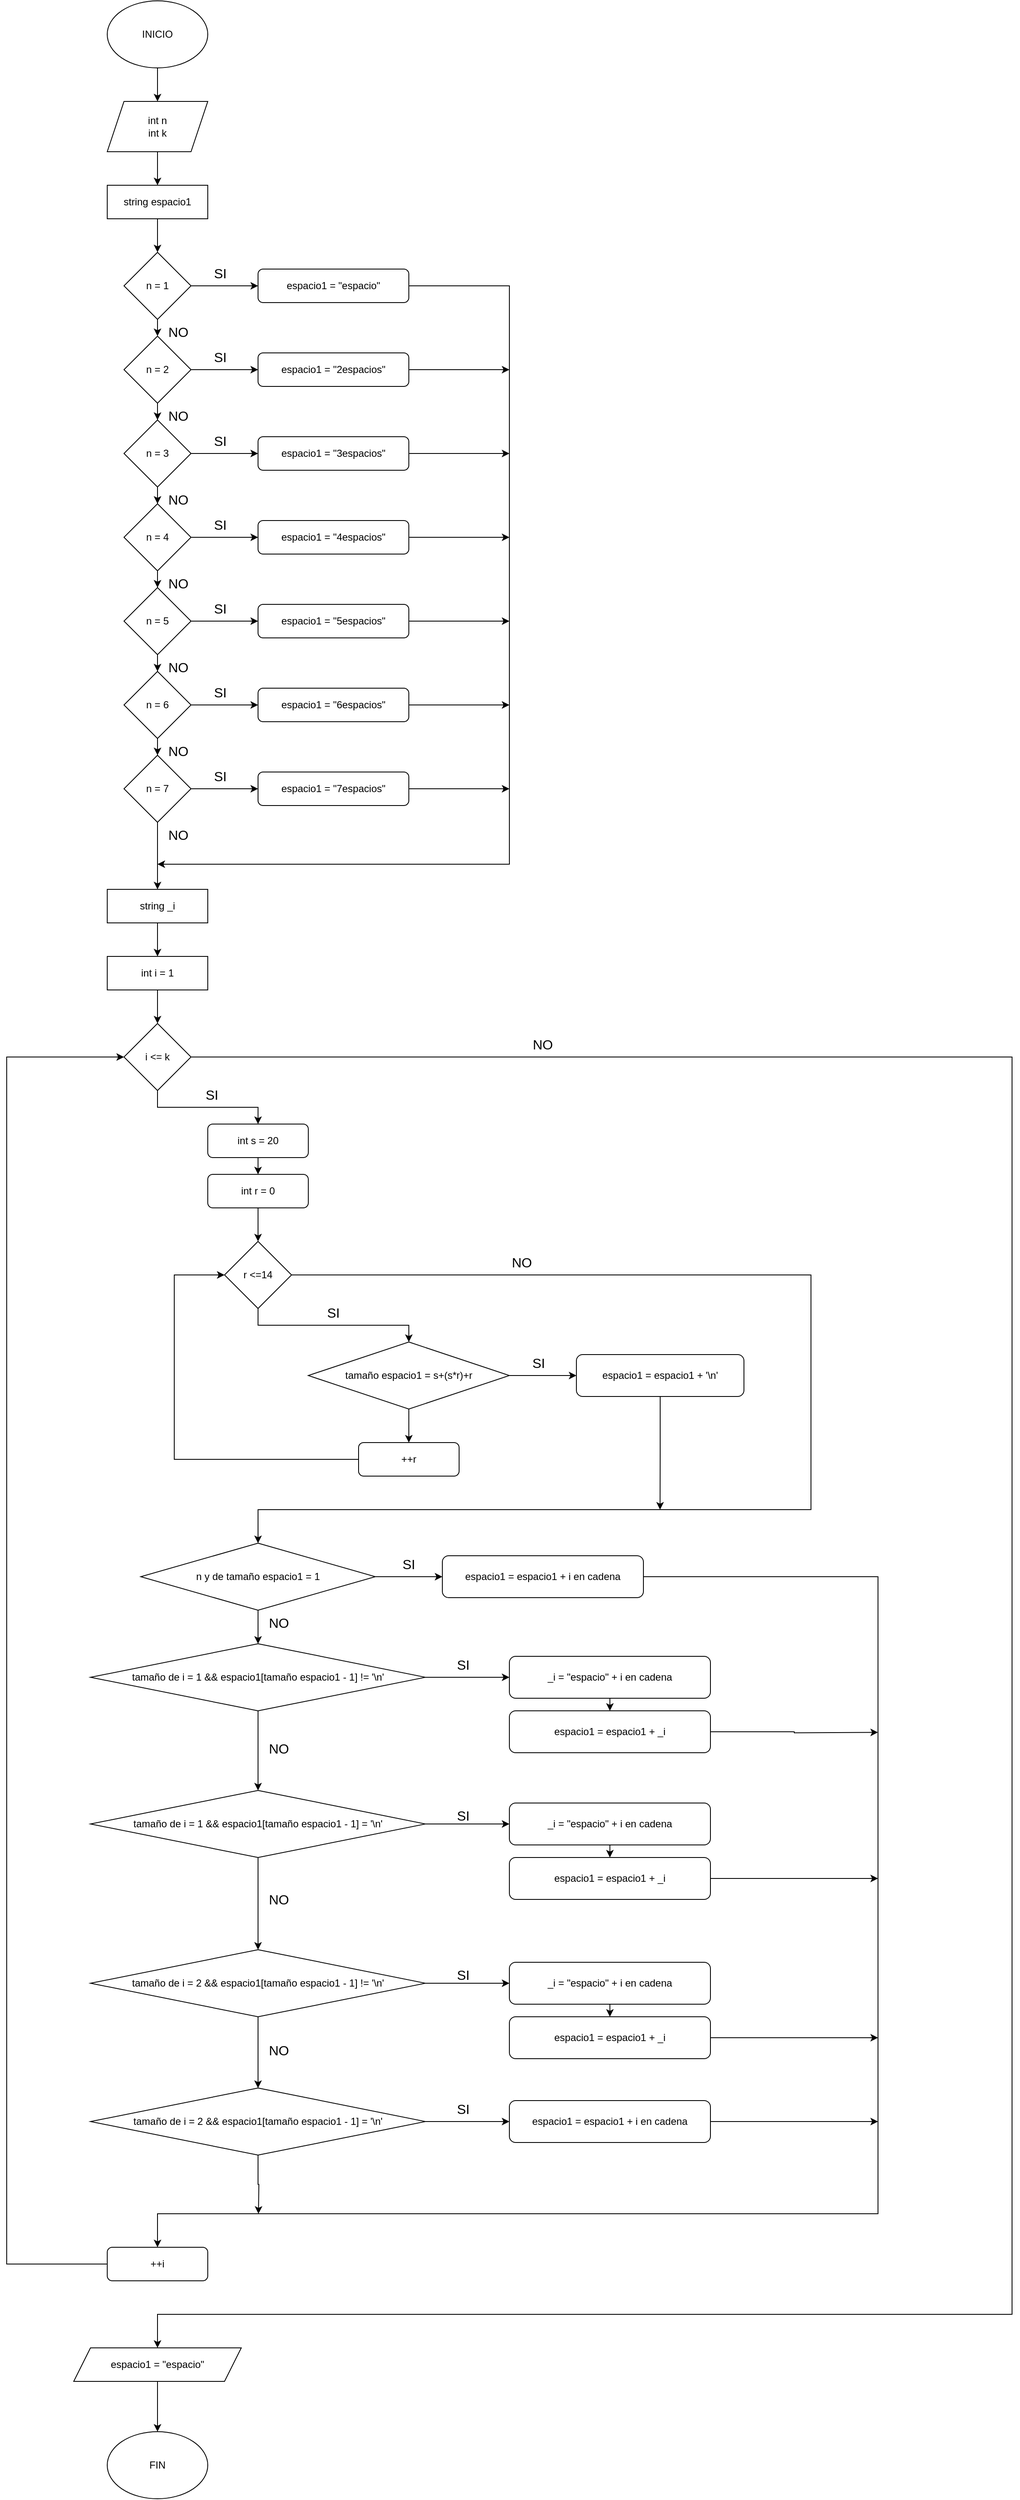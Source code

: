<mxfile version="24.4.3" type="github">
  <diagram name="Página-1" id="NCnbCse7kmVir6H01Hc5">
    <mxGraphModel dx="1500" dy="2080" grid="1" gridSize="10" guides="1" tooltips="1" connect="1" arrows="1" fold="1" page="1" pageScale="1" pageWidth="827" pageHeight="1169" math="0" shadow="0">
      <root>
        <mxCell id="0" />
        <mxCell id="1" parent="0" />
        <mxCell id="rGqXqtwCD-UJcYqUSk-k-12" value="" style="edgeStyle=orthogonalEdgeStyle;rounded=0;orthogonalLoop=1;jettySize=auto;html=1;" edge="1" parent="1" source="rGqXqtwCD-UJcYqUSk-k-1" target="rGqXqtwCD-UJcYqUSk-k-2">
          <mxGeometry relative="1" as="geometry" />
        </mxCell>
        <mxCell id="rGqXqtwCD-UJcYqUSk-k-1" value="INICIO" style="ellipse;whiteSpace=wrap;html=1;" vertex="1" parent="1">
          <mxGeometry x="161" y="80" width="120" height="80" as="geometry" />
        </mxCell>
        <mxCell id="rGqXqtwCD-UJcYqUSk-k-13" value="" style="edgeStyle=orthogonalEdgeStyle;rounded=0;orthogonalLoop=1;jettySize=auto;html=1;" edge="1" parent="1" source="rGqXqtwCD-UJcYqUSk-k-2" target="rGqXqtwCD-UJcYqUSk-k-11">
          <mxGeometry relative="1" as="geometry" />
        </mxCell>
        <mxCell id="rGqXqtwCD-UJcYqUSk-k-2" value="int n&lt;div&gt;int k&lt;/div&gt;" style="shape=parallelogram;perimeter=parallelogramPerimeter;whiteSpace=wrap;html=1;fixedSize=1;" vertex="1" parent="1">
          <mxGeometry x="161" y="200" width="120" height="60" as="geometry" />
        </mxCell>
        <mxCell id="rGqXqtwCD-UJcYqUSk-k-23" value="" style="edgeStyle=orthogonalEdgeStyle;rounded=0;orthogonalLoop=1;jettySize=auto;html=1;" edge="1" parent="1" source="rGqXqtwCD-UJcYqUSk-k-3" target="rGqXqtwCD-UJcYqUSk-k-15">
          <mxGeometry relative="1" as="geometry" />
        </mxCell>
        <mxCell id="rGqXqtwCD-UJcYqUSk-k-31" style="edgeStyle=orthogonalEdgeStyle;rounded=0;orthogonalLoop=1;jettySize=auto;html=1;exitX=0.5;exitY=1;exitDx=0;exitDy=0;entryX=0.5;entryY=0;entryDx=0;entryDy=0;" edge="1" parent="1" source="rGqXqtwCD-UJcYqUSk-k-3" target="rGqXqtwCD-UJcYqUSk-k-5">
          <mxGeometry relative="1" as="geometry" />
        </mxCell>
        <mxCell id="rGqXqtwCD-UJcYqUSk-k-3" value="n = 1" style="rhombus;whiteSpace=wrap;html=1;" vertex="1" parent="1">
          <mxGeometry x="181" y="380" width="80" height="80" as="geometry" />
        </mxCell>
        <mxCell id="rGqXqtwCD-UJcYqUSk-k-4" value="NO" style="text;html=1;align=center;verticalAlign=middle;whiteSpace=wrap;rounded=0;fontSize=16;" vertex="1" parent="1">
          <mxGeometry x="231" y="460" width="30" height="30" as="geometry" />
        </mxCell>
        <mxCell id="rGqXqtwCD-UJcYqUSk-k-24" value="" style="edgeStyle=orthogonalEdgeStyle;rounded=0;orthogonalLoop=1;jettySize=auto;html=1;" edge="1" parent="1" source="rGqXqtwCD-UJcYqUSk-k-5" target="rGqXqtwCD-UJcYqUSk-k-16">
          <mxGeometry relative="1" as="geometry" />
        </mxCell>
        <mxCell id="rGqXqtwCD-UJcYqUSk-k-32" value="" style="edgeStyle=orthogonalEdgeStyle;rounded=0;orthogonalLoop=1;jettySize=auto;html=1;" edge="1" parent="1" source="rGqXqtwCD-UJcYqUSk-k-5" target="rGqXqtwCD-UJcYqUSk-k-6">
          <mxGeometry relative="1" as="geometry" />
        </mxCell>
        <mxCell id="rGqXqtwCD-UJcYqUSk-k-5" value="n = 2" style="rhombus;whiteSpace=wrap;html=1;" vertex="1" parent="1">
          <mxGeometry x="181" y="480" width="80" height="80" as="geometry" />
        </mxCell>
        <mxCell id="rGqXqtwCD-UJcYqUSk-k-25" value="" style="edgeStyle=orthogonalEdgeStyle;rounded=0;orthogonalLoop=1;jettySize=auto;html=1;" edge="1" parent="1" source="rGqXqtwCD-UJcYqUSk-k-6" target="rGqXqtwCD-UJcYqUSk-k-17">
          <mxGeometry relative="1" as="geometry" />
        </mxCell>
        <mxCell id="rGqXqtwCD-UJcYqUSk-k-33" value="" style="edgeStyle=orthogonalEdgeStyle;rounded=0;orthogonalLoop=1;jettySize=auto;html=1;" edge="1" parent="1" source="rGqXqtwCD-UJcYqUSk-k-6" target="rGqXqtwCD-UJcYqUSk-k-7">
          <mxGeometry relative="1" as="geometry" />
        </mxCell>
        <mxCell id="rGqXqtwCD-UJcYqUSk-k-6" value="n = 3" style="rhombus;whiteSpace=wrap;html=1;" vertex="1" parent="1">
          <mxGeometry x="181" y="580" width="80" height="80" as="geometry" />
        </mxCell>
        <mxCell id="rGqXqtwCD-UJcYqUSk-k-26" value="" style="edgeStyle=orthogonalEdgeStyle;rounded=0;orthogonalLoop=1;jettySize=auto;html=1;" edge="1" parent="1" source="rGqXqtwCD-UJcYqUSk-k-7" target="rGqXqtwCD-UJcYqUSk-k-18">
          <mxGeometry relative="1" as="geometry" />
        </mxCell>
        <mxCell id="rGqXqtwCD-UJcYqUSk-k-34" value="" style="edgeStyle=orthogonalEdgeStyle;rounded=0;orthogonalLoop=1;jettySize=auto;html=1;" edge="1" parent="1" source="rGqXqtwCD-UJcYqUSk-k-7" target="rGqXqtwCD-UJcYqUSk-k-8">
          <mxGeometry relative="1" as="geometry" />
        </mxCell>
        <mxCell id="rGqXqtwCD-UJcYqUSk-k-7" value="n = 4" style="rhombus;whiteSpace=wrap;html=1;" vertex="1" parent="1">
          <mxGeometry x="181" y="680" width="80" height="80" as="geometry" />
        </mxCell>
        <mxCell id="rGqXqtwCD-UJcYqUSk-k-27" value="" style="edgeStyle=orthogonalEdgeStyle;rounded=0;orthogonalLoop=1;jettySize=auto;html=1;" edge="1" parent="1" source="rGqXqtwCD-UJcYqUSk-k-8" target="rGqXqtwCD-UJcYqUSk-k-19">
          <mxGeometry relative="1" as="geometry" />
        </mxCell>
        <mxCell id="rGqXqtwCD-UJcYqUSk-k-35" value="" style="edgeStyle=orthogonalEdgeStyle;rounded=0;orthogonalLoop=1;jettySize=auto;html=1;" edge="1" parent="1" source="rGqXqtwCD-UJcYqUSk-k-8" target="rGqXqtwCD-UJcYqUSk-k-9">
          <mxGeometry relative="1" as="geometry" />
        </mxCell>
        <mxCell id="rGqXqtwCD-UJcYqUSk-k-8" value="n = 5" style="rhombus;whiteSpace=wrap;html=1;" vertex="1" parent="1">
          <mxGeometry x="181" y="780" width="80" height="80" as="geometry" />
        </mxCell>
        <mxCell id="rGqXqtwCD-UJcYqUSk-k-28" value="" style="edgeStyle=orthogonalEdgeStyle;rounded=0;orthogonalLoop=1;jettySize=auto;html=1;" edge="1" parent="1" source="rGqXqtwCD-UJcYqUSk-k-9" target="rGqXqtwCD-UJcYqUSk-k-20">
          <mxGeometry relative="1" as="geometry" />
        </mxCell>
        <mxCell id="rGqXqtwCD-UJcYqUSk-k-36" value="" style="edgeStyle=orthogonalEdgeStyle;rounded=0;orthogonalLoop=1;jettySize=auto;html=1;" edge="1" parent="1" source="rGqXqtwCD-UJcYqUSk-k-9" target="rGqXqtwCD-UJcYqUSk-k-10">
          <mxGeometry relative="1" as="geometry" />
        </mxCell>
        <mxCell id="rGqXqtwCD-UJcYqUSk-k-9" value="n = 6" style="rhombus;whiteSpace=wrap;html=1;" vertex="1" parent="1">
          <mxGeometry x="181" y="880" width="80" height="80" as="geometry" />
        </mxCell>
        <mxCell id="rGqXqtwCD-UJcYqUSk-k-29" value="" style="edgeStyle=orthogonalEdgeStyle;rounded=0;orthogonalLoop=1;jettySize=auto;html=1;" edge="1" parent="1" source="rGqXqtwCD-UJcYqUSk-k-10" target="rGqXqtwCD-UJcYqUSk-k-21">
          <mxGeometry relative="1" as="geometry" />
        </mxCell>
        <mxCell id="rGqXqtwCD-UJcYqUSk-k-37" value="" style="edgeStyle=orthogonalEdgeStyle;rounded=0;orthogonalLoop=1;jettySize=auto;html=1;" edge="1" parent="1" source="rGqXqtwCD-UJcYqUSk-k-10" target="rGqXqtwCD-UJcYqUSk-k-22">
          <mxGeometry relative="1" as="geometry" />
        </mxCell>
        <mxCell id="rGqXqtwCD-UJcYqUSk-k-10" value="n = 7" style="rhombus;whiteSpace=wrap;html=1;" vertex="1" parent="1">
          <mxGeometry x="181" y="980" width="80" height="80" as="geometry" />
        </mxCell>
        <mxCell id="rGqXqtwCD-UJcYqUSk-k-14" value="" style="edgeStyle=orthogonalEdgeStyle;rounded=0;orthogonalLoop=1;jettySize=auto;html=1;" edge="1" parent="1" source="rGqXqtwCD-UJcYqUSk-k-11" target="rGqXqtwCD-UJcYqUSk-k-3">
          <mxGeometry relative="1" as="geometry" />
        </mxCell>
        <mxCell id="rGqXqtwCD-UJcYqUSk-k-11" value="string espacio1" style="rounded=0;whiteSpace=wrap;html=1;" vertex="1" parent="1">
          <mxGeometry x="161" y="300" width="120" height="40" as="geometry" />
        </mxCell>
        <mxCell id="rGqXqtwCD-UJcYqUSk-k-38" style="edgeStyle=orthogonalEdgeStyle;rounded=0;orthogonalLoop=1;jettySize=auto;html=1;exitX=1;exitY=0.5;exitDx=0;exitDy=0;" edge="1" parent="1" source="rGqXqtwCD-UJcYqUSk-k-15">
          <mxGeometry relative="1" as="geometry">
            <mxPoint x="221" y="1110" as="targetPoint" />
            <Array as="points">
              <mxPoint x="641" y="420" />
              <mxPoint x="641" y="1110" />
              <mxPoint x="221" y="1110" />
            </Array>
          </mxGeometry>
        </mxCell>
        <mxCell id="rGqXqtwCD-UJcYqUSk-k-15" value="espacio1 = &quot;espacio&quot;" style="rounded=1;whiteSpace=wrap;html=1;" vertex="1" parent="1">
          <mxGeometry x="341" y="400" width="180" height="40" as="geometry" />
        </mxCell>
        <mxCell id="rGqXqtwCD-UJcYqUSk-k-39" style="edgeStyle=orthogonalEdgeStyle;rounded=0;orthogonalLoop=1;jettySize=auto;html=1;exitX=1;exitY=0.5;exitDx=0;exitDy=0;" edge="1" parent="1" source="rGqXqtwCD-UJcYqUSk-k-16">
          <mxGeometry relative="1" as="geometry">
            <mxPoint x="641" y="520" as="targetPoint" />
          </mxGeometry>
        </mxCell>
        <mxCell id="rGqXqtwCD-UJcYqUSk-k-16" value="espacio1 = &quot;2espacios&quot;" style="rounded=1;whiteSpace=wrap;html=1;" vertex="1" parent="1">
          <mxGeometry x="341" y="500" width="180" height="40" as="geometry" />
        </mxCell>
        <mxCell id="rGqXqtwCD-UJcYqUSk-k-40" style="edgeStyle=orthogonalEdgeStyle;rounded=0;orthogonalLoop=1;jettySize=auto;html=1;exitX=1;exitY=0.5;exitDx=0;exitDy=0;" edge="1" parent="1" source="rGqXqtwCD-UJcYqUSk-k-17">
          <mxGeometry relative="1" as="geometry">
            <mxPoint x="641" y="620" as="targetPoint" />
          </mxGeometry>
        </mxCell>
        <mxCell id="rGqXqtwCD-UJcYqUSk-k-17" value="espacio1 = &quot;3espacios&quot;" style="rounded=1;whiteSpace=wrap;html=1;" vertex="1" parent="1">
          <mxGeometry x="341" y="600" width="180" height="40" as="geometry" />
        </mxCell>
        <mxCell id="rGqXqtwCD-UJcYqUSk-k-41" style="edgeStyle=orthogonalEdgeStyle;rounded=0;orthogonalLoop=1;jettySize=auto;html=1;exitX=1;exitY=0.5;exitDx=0;exitDy=0;" edge="1" parent="1" source="rGqXqtwCD-UJcYqUSk-k-18">
          <mxGeometry relative="1" as="geometry">
            <mxPoint x="641" y="720" as="targetPoint" />
          </mxGeometry>
        </mxCell>
        <mxCell id="rGqXqtwCD-UJcYqUSk-k-18" value="espacio1 = &quot;4espacios&quot;" style="rounded=1;whiteSpace=wrap;html=1;" vertex="1" parent="1">
          <mxGeometry x="341" y="700" width="180" height="40" as="geometry" />
        </mxCell>
        <mxCell id="rGqXqtwCD-UJcYqUSk-k-42" style="edgeStyle=orthogonalEdgeStyle;rounded=0;orthogonalLoop=1;jettySize=auto;html=1;exitX=1;exitY=0.5;exitDx=0;exitDy=0;" edge="1" parent="1" source="rGqXqtwCD-UJcYqUSk-k-19">
          <mxGeometry relative="1" as="geometry">
            <mxPoint x="641" y="820" as="targetPoint" />
          </mxGeometry>
        </mxCell>
        <mxCell id="rGqXqtwCD-UJcYqUSk-k-19" value="espacio1 = &quot;5espacios&quot;" style="rounded=1;whiteSpace=wrap;html=1;" vertex="1" parent="1">
          <mxGeometry x="341" y="800" width="180" height="40" as="geometry" />
        </mxCell>
        <mxCell id="rGqXqtwCD-UJcYqUSk-k-43" style="edgeStyle=orthogonalEdgeStyle;rounded=0;orthogonalLoop=1;jettySize=auto;html=1;exitX=1;exitY=0.5;exitDx=0;exitDy=0;" edge="1" parent="1" source="rGqXqtwCD-UJcYqUSk-k-20">
          <mxGeometry relative="1" as="geometry">
            <mxPoint x="641" y="920" as="targetPoint" />
          </mxGeometry>
        </mxCell>
        <mxCell id="rGqXqtwCD-UJcYqUSk-k-20" value="espacio1 = &quot;6espacios&quot;" style="rounded=1;whiteSpace=wrap;html=1;" vertex="1" parent="1">
          <mxGeometry x="341" y="900" width="180" height="40" as="geometry" />
        </mxCell>
        <mxCell id="rGqXqtwCD-UJcYqUSk-k-44" style="edgeStyle=orthogonalEdgeStyle;rounded=0;orthogonalLoop=1;jettySize=auto;html=1;exitX=1;exitY=0.5;exitDx=0;exitDy=0;" edge="1" parent="1" source="rGqXqtwCD-UJcYqUSk-k-21">
          <mxGeometry relative="1" as="geometry">
            <mxPoint x="641" y="1020" as="targetPoint" />
          </mxGeometry>
        </mxCell>
        <mxCell id="rGqXqtwCD-UJcYqUSk-k-21" value="espacio1 = &quot;7espacios&quot;" style="rounded=1;whiteSpace=wrap;html=1;" vertex="1" parent="1">
          <mxGeometry x="341" y="1000" width="180" height="40" as="geometry" />
        </mxCell>
        <mxCell id="rGqXqtwCD-UJcYqUSk-k-60" value="" style="edgeStyle=orthogonalEdgeStyle;rounded=0;orthogonalLoop=1;jettySize=auto;html=1;" edge="1" parent="1" source="rGqXqtwCD-UJcYqUSk-k-22" target="rGqXqtwCD-UJcYqUSk-k-59">
          <mxGeometry relative="1" as="geometry" />
        </mxCell>
        <mxCell id="rGqXqtwCD-UJcYqUSk-k-22" value="string _i" style="rounded=0;whiteSpace=wrap;html=1;" vertex="1" parent="1">
          <mxGeometry x="161" y="1140" width="120" height="40" as="geometry" />
        </mxCell>
        <mxCell id="rGqXqtwCD-UJcYqUSk-k-46" value="NO" style="text;html=1;align=center;verticalAlign=middle;whiteSpace=wrap;rounded=0;fontSize=16;" vertex="1" parent="1">
          <mxGeometry x="231" y="560" width="30" height="30" as="geometry" />
        </mxCell>
        <mxCell id="rGqXqtwCD-UJcYqUSk-k-47" value="NO" style="text;html=1;align=center;verticalAlign=middle;whiteSpace=wrap;rounded=0;fontSize=16;" vertex="1" parent="1">
          <mxGeometry x="231" y="660" width="30" height="30" as="geometry" />
        </mxCell>
        <mxCell id="rGqXqtwCD-UJcYqUSk-k-48" value="NO" style="text;html=1;align=center;verticalAlign=middle;whiteSpace=wrap;rounded=0;fontSize=16;" vertex="1" parent="1">
          <mxGeometry x="231" y="760" width="30" height="30" as="geometry" />
        </mxCell>
        <mxCell id="rGqXqtwCD-UJcYqUSk-k-49" value="NO" style="text;html=1;align=center;verticalAlign=middle;whiteSpace=wrap;rounded=0;fontSize=16;" vertex="1" parent="1">
          <mxGeometry x="231" y="860" width="30" height="30" as="geometry" />
        </mxCell>
        <mxCell id="rGqXqtwCD-UJcYqUSk-k-50" value="NO" style="text;html=1;align=center;verticalAlign=middle;whiteSpace=wrap;rounded=0;fontSize=16;" vertex="1" parent="1">
          <mxGeometry x="231" y="960" width="30" height="30" as="geometry" />
        </mxCell>
        <mxCell id="rGqXqtwCD-UJcYqUSk-k-51" value="NO" style="text;html=1;align=center;verticalAlign=middle;whiteSpace=wrap;rounded=0;fontSize=16;" vertex="1" parent="1">
          <mxGeometry x="231" y="1060" width="30" height="30" as="geometry" />
        </mxCell>
        <mxCell id="rGqXqtwCD-UJcYqUSk-k-52" value="SI" style="text;html=1;align=center;verticalAlign=middle;whiteSpace=wrap;rounded=0;fontSize=16;" vertex="1" parent="1">
          <mxGeometry x="281" y="390" width="30" height="30" as="geometry" />
        </mxCell>
        <mxCell id="rGqXqtwCD-UJcYqUSk-k-53" value="SI" style="text;html=1;align=center;verticalAlign=middle;whiteSpace=wrap;rounded=0;fontSize=16;" vertex="1" parent="1">
          <mxGeometry x="281" y="490" width="30" height="30" as="geometry" />
        </mxCell>
        <mxCell id="rGqXqtwCD-UJcYqUSk-k-54" value="SI" style="text;html=1;align=center;verticalAlign=middle;whiteSpace=wrap;rounded=0;fontSize=16;" vertex="1" parent="1">
          <mxGeometry x="281" y="590" width="30" height="30" as="geometry" />
        </mxCell>
        <mxCell id="rGqXqtwCD-UJcYqUSk-k-55" value="SI" style="text;html=1;align=center;verticalAlign=middle;whiteSpace=wrap;rounded=0;fontSize=16;" vertex="1" parent="1">
          <mxGeometry x="281" y="690" width="30" height="30" as="geometry" />
        </mxCell>
        <mxCell id="rGqXqtwCD-UJcYqUSk-k-56" value="SI" style="text;html=1;align=center;verticalAlign=middle;whiteSpace=wrap;rounded=0;fontSize=16;" vertex="1" parent="1">
          <mxGeometry x="281" y="790" width="30" height="30" as="geometry" />
        </mxCell>
        <mxCell id="rGqXqtwCD-UJcYqUSk-k-57" value="SI" style="text;html=1;align=center;verticalAlign=middle;whiteSpace=wrap;rounded=0;fontSize=16;" vertex="1" parent="1">
          <mxGeometry x="281" y="890" width="30" height="30" as="geometry" />
        </mxCell>
        <mxCell id="rGqXqtwCD-UJcYqUSk-k-58" value="SI" style="text;html=1;align=center;verticalAlign=middle;whiteSpace=wrap;rounded=0;fontSize=16;" vertex="1" parent="1">
          <mxGeometry x="281" y="990" width="30" height="30" as="geometry" />
        </mxCell>
        <mxCell id="rGqXqtwCD-UJcYqUSk-k-66" value="" style="edgeStyle=orthogonalEdgeStyle;rounded=0;orthogonalLoop=1;jettySize=auto;html=1;" edge="1" parent="1" source="rGqXqtwCD-UJcYqUSk-k-59" target="rGqXqtwCD-UJcYqUSk-k-61">
          <mxGeometry relative="1" as="geometry" />
        </mxCell>
        <mxCell id="rGqXqtwCD-UJcYqUSk-k-59" value="int i = 1" style="rounded=0;whiteSpace=wrap;html=1;" vertex="1" parent="1">
          <mxGeometry x="161" y="1220" width="120" height="40" as="geometry" />
        </mxCell>
        <mxCell id="rGqXqtwCD-UJcYqUSk-k-67" style="edgeStyle=orthogonalEdgeStyle;rounded=0;orthogonalLoop=1;jettySize=auto;html=1;exitX=0.5;exitY=1;exitDx=0;exitDy=0;entryX=0.5;entryY=0;entryDx=0;entryDy=0;" edge="1" parent="1" source="rGqXqtwCD-UJcYqUSk-k-61" target="rGqXqtwCD-UJcYqUSk-k-62">
          <mxGeometry relative="1" as="geometry" />
        </mxCell>
        <mxCell id="rGqXqtwCD-UJcYqUSk-k-132" style="edgeStyle=orthogonalEdgeStyle;rounded=0;orthogonalLoop=1;jettySize=auto;html=1;exitX=1;exitY=0.5;exitDx=0;exitDy=0;entryX=0.5;entryY=0;entryDx=0;entryDy=0;" edge="1" parent="1" source="rGqXqtwCD-UJcYqUSk-k-61" target="rGqXqtwCD-UJcYqUSk-k-118">
          <mxGeometry relative="1" as="geometry">
            <Array as="points">
              <mxPoint x="1241" y="1340" />
              <mxPoint x="1241" y="2840" />
              <mxPoint x="221" y="2840" />
            </Array>
          </mxGeometry>
        </mxCell>
        <mxCell id="rGqXqtwCD-UJcYqUSk-k-61" value="i &amp;lt;= k" style="rhombus;whiteSpace=wrap;html=1;" vertex="1" parent="1">
          <mxGeometry x="181" y="1300" width="80" height="80" as="geometry" />
        </mxCell>
        <mxCell id="rGqXqtwCD-UJcYqUSk-k-70" style="edgeStyle=orthogonalEdgeStyle;rounded=0;orthogonalLoop=1;jettySize=auto;html=1;exitX=0.5;exitY=1;exitDx=0;exitDy=0;entryX=0.5;entryY=0;entryDx=0;entryDy=0;" edge="1" parent="1" source="rGqXqtwCD-UJcYqUSk-k-62" target="rGqXqtwCD-UJcYqUSk-k-63">
          <mxGeometry relative="1" as="geometry" />
        </mxCell>
        <mxCell id="rGqXqtwCD-UJcYqUSk-k-62" value="int s = 20" style="rounded=1;whiteSpace=wrap;html=1;" vertex="1" parent="1">
          <mxGeometry x="281" y="1420" width="120" height="40" as="geometry" />
        </mxCell>
        <mxCell id="rGqXqtwCD-UJcYqUSk-k-68" style="edgeStyle=orthogonalEdgeStyle;rounded=0;orthogonalLoop=1;jettySize=auto;html=1;exitX=0.5;exitY=1;exitDx=0;exitDy=0;entryX=0.5;entryY=0;entryDx=0;entryDy=0;" edge="1" parent="1" source="rGqXqtwCD-UJcYqUSk-k-63" target="rGqXqtwCD-UJcYqUSk-k-64">
          <mxGeometry relative="1" as="geometry" />
        </mxCell>
        <mxCell id="rGqXqtwCD-UJcYqUSk-k-63" value="int r = 0" style="rounded=1;whiteSpace=wrap;html=1;" vertex="1" parent="1">
          <mxGeometry x="281" y="1480" width="120" height="40" as="geometry" />
        </mxCell>
        <mxCell id="rGqXqtwCD-UJcYqUSk-k-71" style="edgeStyle=orthogonalEdgeStyle;rounded=0;orthogonalLoop=1;jettySize=auto;html=1;exitX=0.5;exitY=1;exitDx=0;exitDy=0;entryX=0.5;entryY=0;entryDx=0;entryDy=0;" edge="1" parent="1" source="rGqXqtwCD-UJcYqUSk-k-64" target="rGqXqtwCD-UJcYqUSk-k-65">
          <mxGeometry relative="1" as="geometry" />
        </mxCell>
        <mxCell id="rGqXqtwCD-UJcYqUSk-k-83" style="edgeStyle=orthogonalEdgeStyle;rounded=0;orthogonalLoop=1;jettySize=auto;html=1;exitX=1;exitY=0.5;exitDx=0;exitDy=0;" edge="1" parent="1" source="rGqXqtwCD-UJcYqUSk-k-64">
          <mxGeometry relative="1" as="geometry">
            <mxPoint x="341.0" y="1920.0" as="targetPoint" />
            <Array as="points">
              <mxPoint x="1001" y="1600" />
              <mxPoint x="1001" y="1880" />
              <mxPoint x="341" y="1880" />
            </Array>
          </mxGeometry>
        </mxCell>
        <mxCell id="rGqXqtwCD-UJcYqUSk-k-64" value="r &amp;lt;=14" style="rhombus;whiteSpace=wrap;html=1;" vertex="1" parent="1">
          <mxGeometry x="301" y="1560" width="80" height="80" as="geometry" />
        </mxCell>
        <mxCell id="rGqXqtwCD-UJcYqUSk-k-74" value="" style="edgeStyle=orthogonalEdgeStyle;rounded=0;orthogonalLoop=1;jettySize=auto;html=1;" edge="1" parent="1" source="rGqXqtwCD-UJcYqUSk-k-65" target="rGqXqtwCD-UJcYqUSk-k-73">
          <mxGeometry relative="1" as="geometry" />
        </mxCell>
        <mxCell id="rGqXqtwCD-UJcYqUSk-k-75" value="" style="edgeStyle=orthogonalEdgeStyle;rounded=0;orthogonalLoop=1;jettySize=auto;html=1;" edge="1" parent="1" source="rGqXqtwCD-UJcYqUSk-k-65" target="rGqXqtwCD-UJcYqUSk-k-72">
          <mxGeometry relative="1" as="geometry" />
        </mxCell>
        <mxCell id="rGqXqtwCD-UJcYqUSk-k-65" value="tamaño espacio1 = s+(s*r)+r" style="rhombus;whiteSpace=wrap;html=1;" vertex="1" parent="1">
          <mxGeometry x="401" y="1680" width="240" height="80" as="geometry" />
        </mxCell>
        <mxCell id="rGqXqtwCD-UJcYqUSk-k-84" style="edgeStyle=orthogonalEdgeStyle;rounded=0;orthogonalLoop=1;jettySize=auto;html=1;exitX=0.5;exitY=1;exitDx=0;exitDy=0;" edge="1" parent="1" source="rGqXqtwCD-UJcYqUSk-k-72">
          <mxGeometry relative="1" as="geometry">
            <mxPoint x="820.857" y="1880.0" as="targetPoint" />
          </mxGeometry>
        </mxCell>
        <mxCell id="rGqXqtwCD-UJcYqUSk-k-72" value="espacio1 = espacio1 + &#39;\n&#39;" style="rounded=1;whiteSpace=wrap;html=1;" vertex="1" parent="1">
          <mxGeometry x="721" y="1695" width="200" height="50" as="geometry" />
        </mxCell>
        <mxCell id="rGqXqtwCD-UJcYqUSk-k-82" style="edgeStyle=orthogonalEdgeStyle;rounded=0;orthogonalLoop=1;jettySize=auto;html=1;exitX=0;exitY=0.5;exitDx=0;exitDy=0;entryX=0;entryY=0.5;entryDx=0;entryDy=0;" edge="1" parent="1" source="rGqXqtwCD-UJcYqUSk-k-73" target="rGqXqtwCD-UJcYqUSk-k-64">
          <mxGeometry relative="1" as="geometry">
            <Array as="points">
              <mxPoint x="241" y="1820" />
              <mxPoint x="241" y="1600" />
            </Array>
          </mxGeometry>
        </mxCell>
        <mxCell id="rGqXqtwCD-UJcYqUSk-k-73" value="++r" style="rounded=1;whiteSpace=wrap;html=1;" vertex="1" parent="1">
          <mxGeometry x="461" y="1800" width="120" height="40" as="geometry" />
        </mxCell>
        <mxCell id="rGqXqtwCD-UJcYqUSk-k-76" value="SI" style="text;html=1;align=center;verticalAlign=middle;whiteSpace=wrap;rounded=0;fontSize=16;" vertex="1" parent="1">
          <mxGeometry x="271" y="1370" width="30" height="30" as="geometry" />
        </mxCell>
        <mxCell id="rGqXqtwCD-UJcYqUSk-k-77" value="SI" style="text;html=1;align=center;verticalAlign=middle;whiteSpace=wrap;rounded=0;fontSize=16;" vertex="1" parent="1">
          <mxGeometry x="416" y="1630" width="30" height="30" as="geometry" />
        </mxCell>
        <mxCell id="rGqXqtwCD-UJcYqUSk-k-78" value="SI" style="text;html=1;align=center;verticalAlign=middle;whiteSpace=wrap;rounded=0;fontSize=16;" vertex="1" parent="1">
          <mxGeometry x="661" y="1690" width="30" height="30" as="geometry" />
        </mxCell>
        <mxCell id="rGqXqtwCD-UJcYqUSk-k-97" value="" style="edgeStyle=orthogonalEdgeStyle;rounded=0;orthogonalLoop=1;jettySize=auto;html=1;" edge="1" parent="1" source="rGqXqtwCD-UJcYqUSk-k-80" target="rGqXqtwCD-UJcYqUSk-k-89">
          <mxGeometry relative="1" as="geometry" />
        </mxCell>
        <mxCell id="rGqXqtwCD-UJcYqUSk-k-98" value="" style="edgeStyle=orthogonalEdgeStyle;rounded=0;orthogonalLoop=1;jettySize=auto;html=1;" edge="1" parent="1" source="rGqXqtwCD-UJcYqUSk-k-80" target="rGqXqtwCD-UJcYqUSk-k-88">
          <mxGeometry relative="1" as="geometry" />
        </mxCell>
        <mxCell id="rGqXqtwCD-UJcYqUSk-k-80" value="n y de tamaño espacio1 = 1" style="rhombus;whiteSpace=wrap;html=1;" vertex="1" parent="1">
          <mxGeometry x="201" y="1920" width="280" height="80" as="geometry" />
        </mxCell>
        <mxCell id="rGqXqtwCD-UJcYqUSk-k-85" value="NO" style="text;html=1;align=center;verticalAlign=middle;whiteSpace=wrap;rounded=0;fontSize=16;" vertex="1" parent="1">
          <mxGeometry x="641" y="1570" width="30" height="30" as="geometry" />
        </mxCell>
        <mxCell id="rGqXqtwCD-UJcYqUSk-k-123" style="edgeStyle=orthogonalEdgeStyle;rounded=0;orthogonalLoop=1;jettySize=auto;html=1;exitX=1;exitY=0.5;exitDx=0;exitDy=0;entryX=0.5;entryY=0;entryDx=0;entryDy=0;" edge="1" parent="1" source="rGqXqtwCD-UJcYqUSk-k-88" target="rGqXqtwCD-UJcYqUSk-k-122">
          <mxGeometry relative="1" as="geometry">
            <Array as="points">
              <mxPoint x="1081" y="1960" />
              <mxPoint x="1081" y="2720" />
              <mxPoint x="221" y="2720" />
            </Array>
          </mxGeometry>
        </mxCell>
        <mxCell id="rGqXqtwCD-UJcYqUSk-k-88" value="espacio1 = espacio1 + i en cadena" style="rounded=1;whiteSpace=wrap;html=1;" vertex="1" parent="1">
          <mxGeometry x="561" y="1935" width="240" height="50" as="geometry" />
        </mxCell>
        <mxCell id="rGqXqtwCD-UJcYqUSk-k-96" value="" style="edgeStyle=orthogonalEdgeStyle;rounded=0;orthogonalLoop=1;jettySize=auto;html=1;" edge="1" parent="1" source="rGqXqtwCD-UJcYqUSk-k-89" target="rGqXqtwCD-UJcYqUSk-k-90">
          <mxGeometry relative="1" as="geometry" />
        </mxCell>
        <mxCell id="rGqXqtwCD-UJcYqUSk-k-99" value="" style="edgeStyle=orthogonalEdgeStyle;rounded=0;orthogonalLoop=1;jettySize=auto;html=1;" edge="1" parent="1" source="rGqXqtwCD-UJcYqUSk-k-89" target="rGqXqtwCD-UJcYqUSk-k-92">
          <mxGeometry relative="1" as="geometry" />
        </mxCell>
        <mxCell id="rGqXqtwCD-UJcYqUSk-k-89" value="tamaño de i = 1 &amp;amp;&amp;amp; espacio1[tamaño espacio1 - 1] != &#39;\n&#39;" style="rhombus;whiteSpace=wrap;html=1;" vertex="1" parent="1">
          <mxGeometry x="141" y="2040" width="400" height="80" as="geometry" />
        </mxCell>
        <mxCell id="rGqXqtwCD-UJcYqUSk-k-124" style="edgeStyle=orthogonalEdgeStyle;rounded=0;orthogonalLoop=1;jettySize=auto;html=1;exitX=0.5;exitY=1;exitDx=0;exitDy=0;entryX=0.5;entryY=0;entryDx=0;entryDy=0;" edge="1" parent="1" source="rGqXqtwCD-UJcYqUSk-k-90" target="rGqXqtwCD-UJcYqUSk-k-91">
          <mxGeometry relative="1" as="geometry" />
        </mxCell>
        <mxCell id="rGqXqtwCD-UJcYqUSk-k-90" value="_i = &quot;espacio&quot; + i en cadena" style="rounded=1;whiteSpace=wrap;html=1;" vertex="1" parent="1">
          <mxGeometry x="641" y="2055" width="240" height="50" as="geometry" />
        </mxCell>
        <mxCell id="rGqXqtwCD-UJcYqUSk-k-127" style="edgeStyle=orthogonalEdgeStyle;rounded=0;orthogonalLoop=1;jettySize=auto;html=1;exitX=1;exitY=0.5;exitDx=0;exitDy=0;" edge="1" parent="1" source="rGqXqtwCD-UJcYqUSk-k-91">
          <mxGeometry relative="1" as="geometry">
            <mxPoint x="1081" y="2145.714" as="targetPoint" />
          </mxGeometry>
        </mxCell>
        <mxCell id="rGqXqtwCD-UJcYqUSk-k-91" value="espacio1 = espacio1 + _i" style="rounded=1;whiteSpace=wrap;html=1;" vertex="1" parent="1">
          <mxGeometry x="641" y="2120" width="240" height="50" as="geometry" />
        </mxCell>
        <mxCell id="rGqXqtwCD-UJcYqUSk-k-95" value="" style="edgeStyle=orthogonalEdgeStyle;rounded=0;orthogonalLoop=1;jettySize=auto;html=1;entryX=0;entryY=0.5;entryDx=0;entryDy=0;" edge="1" parent="1" source="rGqXqtwCD-UJcYqUSk-k-92" target="rGqXqtwCD-UJcYqUSk-k-93">
          <mxGeometry relative="1" as="geometry" />
        </mxCell>
        <mxCell id="rGqXqtwCD-UJcYqUSk-k-108" value="" style="edgeStyle=orthogonalEdgeStyle;rounded=0;orthogonalLoop=1;jettySize=auto;html=1;" edge="1" parent="1" source="rGqXqtwCD-UJcYqUSk-k-92" target="rGqXqtwCD-UJcYqUSk-k-101">
          <mxGeometry relative="1" as="geometry" />
        </mxCell>
        <mxCell id="rGqXqtwCD-UJcYqUSk-k-92" value="tamaño de i = 1 &amp;amp;&amp;amp; espacio1[tamaño espacio1 - 1] = &#39;\n&#39;" style="rhombus;whiteSpace=wrap;html=1;" vertex="1" parent="1">
          <mxGeometry x="141" y="2215" width="400" height="80" as="geometry" />
        </mxCell>
        <mxCell id="rGqXqtwCD-UJcYqUSk-k-125" style="edgeStyle=orthogonalEdgeStyle;rounded=0;orthogonalLoop=1;jettySize=auto;html=1;exitX=0.5;exitY=1;exitDx=0;exitDy=0;entryX=0.5;entryY=0;entryDx=0;entryDy=0;" edge="1" parent="1" source="rGqXqtwCD-UJcYqUSk-k-93" target="rGqXqtwCD-UJcYqUSk-k-94">
          <mxGeometry relative="1" as="geometry" />
        </mxCell>
        <mxCell id="rGqXqtwCD-UJcYqUSk-k-93" value="_i = &quot;espacio&quot; + i en cadena" style="rounded=1;whiteSpace=wrap;html=1;" vertex="1" parent="1">
          <mxGeometry x="641" y="2230" width="240" height="50" as="geometry" />
        </mxCell>
        <mxCell id="rGqXqtwCD-UJcYqUSk-k-128" style="edgeStyle=orthogonalEdgeStyle;rounded=0;orthogonalLoop=1;jettySize=auto;html=1;exitX=1;exitY=0.5;exitDx=0;exitDy=0;" edge="1" parent="1" source="rGqXqtwCD-UJcYqUSk-k-94">
          <mxGeometry relative="1" as="geometry">
            <mxPoint x="1081" y="2320" as="targetPoint" />
          </mxGeometry>
        </mxCell>
        <mxCell id="rGqXqtwCD-UJcYqUSk-k-94" value="espacio1 = espacio1 + _i" style="rounded=1;whiteSpace=wrap;html=1;" vertex="1" parent="1">
          <mxGeometry x="641" y="2295" width="240" height="50" as="geometry" />
        </mxCell>
        <mxCell id="rGqXqtwCD-UJcYqUSk-k-106" value="" style="edgeStyle=orthogonalEdgeStyle;rounded=0;orthogonalLoop=1;jettySize=auto;html=1;" edge="1" parent="1" source="rGqXqtwCD-UJcYqUSk-k-100" target="rGqXqtwCD-UJcYqUSk-k-105">
          <mxGeometry relative="1" as="geometry" />
        </mxCell>
        <mxCell id="rGqXqtwCD-UJcYqUSk-k-134" style="edgeStyle=orthogonalEdgeStyle;rounded=0;orthogonalLoop=1;jettySize=auto;html=1;exitX=0.5;exitY=1;exitDx=0;exitDy=0;" edge="1" parent="1" source="rGqXqtwCD-UJcYqUSk-k-100">
          <mxGeometry relative="1" as="geometry">
            <mxPoint x="341.471" y="2720" as="targetPoint" />
          </mxGeometry>
        </mxCell>
        <mxCell id="rGqXqtwCD-UJcYqUSk-k-100" value="tamaño de i = 2 &amp;amp;&amp;amp; espacio1[tamaño espacio1 - 1] = &#39;\n&#39;" style="rhombus;whiteSpace=wrap;html=1;" vertex="1" parent="1">
          <mxGeometry x="141" y="2570" width="400" height="80" as="geometry" />
        </mxCell>
        <mxCell id="rGqXqtwCD-UJcYqUSk-k-104" value="" style="edgeStyle=orthogonalEdgeStyle;rounded=0;orthogonalLoop=1;jettySize=auto;html=1;" edge="1" parent="1" source="rGqXqtwCD-UJcYqUSk-k-101" target="rGqXqtwCD-UJcYqUSk-k-102">
          <mxGeometry relative="1" as="geometry" />
        </mxCell>
        <mxCell id="rGqXqtwCD-UJcYqUSk-k-107" value="" style="edgeStyle=orthogonalEdgeStyle;rounded=0;orthogonalLoop=1;jettySize=auto;html=1;" edge="1" parent="1" source="rGqXqtwCD-UJcYqUSk-k-101" target="rGqXqtwCD-UJcYqUSk-k-100">
          <mxGeometry relative="1" as="geometry" />
        </mxCell>
        <mxCell id="rGqXqtwCD-UJcYqUSk-k-101" value="tamaño de i = 2 &amp;amp;&amp;amp; espacio1[tamaño espacio1 - 1] != &#39;\n&#39;" style="rhombus;whiteSpace=wrap;html=1;" vertex="1" parent="1">
          <mxGeometry x="141" y="2405" width="400" height="80" as="geometry" />
        </mxCell>
        <mxCell id="rGqXqtwCD-UJcYqUSk-k-126" style="edgeStyle=orthogonalEdgeStyle;rounded=0;orthogonalLoop=1;jettySize=auto;html=1;exitX=0.5;exitY=1;exitDx=0;exitDy=0;entryX=0.5;entryY=0;entryDx=0;entryDy=0;" edge="1" parent="1" source="rGqXqtwCD-UJcYqUSk-k-102" target="rGqXqtwCD-UJcYqUSk-k-103">
          <mxGeometry relative="1" as="geometry" />
        </mxCell>
        <mxCell id="rGqXqtwCD-UJcYqUSk-k-102" value="_i = &quot;espacio&quot; + i en cadena" style="rounded=1;whiteSpace=wrap;html=1;" vertex="1" parent="1">
          <mxGeometry x="641" y="2420" width="240" height="50" as="geometry" />
        </mxCell>
        <mxCell id="rGqXqtwCD-UJcYqUSk-k-129" style="edgeStyle=orthogonalEdgeStyle;rounded=0;orthogonalLoop=1;jettySize=auto;html=1;exitX=1;exitY=0.5;exitDx=0;exitDy=0;" edge="1" parent="1" source="rGqXqtwCD-UJcYqUSk-k-103">
          <mxGeometry relative="1" as="geometry">
            <mxPoint x="1081" y="2510" as="targetPoint" />
          </mxGeometry>
        </mxCell>
        <mxCell id="rGqXqtwCD-UJcYqUSk-k-103" value="espacio1 = espacio1 + _i" style="rounded=1;whiteSpace=wrap;html=1;" vertex="1" parent="1">
          <mxGeometry x="641" y="2485" width="240" height="50" as="geometry" />
        </mxCell>
        <mxCell id="rGqXqtwCD-UJcYqUSk-k-130" style="edgeStyle=orthogonalEdgeStyle;rounded=0;orthogonalLoop=1;jettySize=auto;html=1;exitX=1;exitY=0.5;exitDx=0;exitDy=0;" edge="1" parent="1" source="rGqXqtwCD-UJcYqUSk-k-105">
          <mxGeometry relative="1" as="geometry">
            <mxPoint x="1081" y="2610" as="targetPoint" />
          </mxGeometry>
        </mxCell>
        <mxCell id="rGqXqtwCD-UJcYqUSk-k-105" value="espacio1 = espacio1 + i en cadena" style="rounded=1;whiteSpace=wrap;html=1;" vertex="1" parent="1">
          <mxGeometry x="641" y="2585" width="240" height="50" as="geometry" />
        </mxCell>
        <mxCell id="rGqXqtwCD-UJcYqUSk-k-109" value="SI" style="text;html=1;align=center;verticalAlign=middle;whiteSpace=wrap;rounded=0;fontSize=16;" vertex="1" parent="1">
          <mxGeometry x="506" y="1930" width="30" height="30" as="geometry" />
        </mxCell>
        <mxCell id="rGqXqtwCD-UJcYqUSk-k-110" value="SI" style="text;html=1;align=center;verticalAlign=middle;whiteSpace=wrap;rounded=0;fontSize=16;" vertex="1" parent="1">
          <mxGeometry x="571" y="2050" width="30" height="30" as="geometry" />
        </mxCell>
        <mxCell id="rGqXqtwCD-UJcYqUSk-k-111" value="SI" style="text;html=1;align=center;verticalAlign=middle;whiteSpace=wrap;rounded=0;fontSize=16;" vertex="1" parent="1">
          <mxGeometry x="571" y="2230" width="30" height="30" as="geometry" />
        </mxCell>
        <mxCell id="rGqXqtwCD-UJcYqUSk-k-112" value="SI" style="text;html=1;align=center;verticalAlign=middle;whiteSpace=wrap;rounded=0;fontSize=16;" vertex="1" parent="1">
          <mxGeometry x="571" y="2420" width="30" height="30" as="geometry" />
        </mxCell>
        <mxCell id="rGqXqtwCD-UJcYqUSk-k-113" value="SI" style="text;html=1;align=center;verticalAlign=middle;whiteSpace=wrap;rounded=0;fontSize=16;" vertex="1" parent="1">
          <mxGeometry x="571" y="2580" width="30" height="30" as="geometry" />
        </mxCell>
        <mxCell id="rGqXqtwCD-UJcYqUSk-k-114" value="NO" style="text;html=1;align=center;verticalAlign=middle;whiteSpace=wrap;rounded=0;fontSize=16;" vertex="1" parent="1">
          <mxGeometry x="351" y="2510" width="30" height="30" as="geometry" />
        </mxCell>
        <mxCell id="rGqXqtwCD-UJcYqUSk-k-115" value="NO" style="text;html=1;align=center;verticalAlign=middle;whiteSpace=wrap;rounded=0;fontSize=16;" vertex="1" parent="1">
          <mxGeometry x="351" y="2330" width="30" height="30" as="geometry" />
        </mxCell>
        <mxCell id="rGqXqtwCD-UJcYqUSk-k-116" value="NO" style="text;html=1;align=center;verticalAlign=middle;whiteSpace=wrap;rounded=0;fontSize=16;" vertex="1" parent="1">
          <mxGeometry x="351" y="2150" width="30" height="30" as="geometry" />
        </mxCell>
        <mxCell id="rGqXqtwCD-UJcYqUSk-k-117" value="NO" style="text;html=1;align=center;verticalAlign=middle;whiteSpace=wrap;rounded=0;fontSize=16;" vertex="1" parent="1">
          <mxGeometry x="351" y="2000" width="30" height="30" as="geometry" />
        </mxCell>
        <mxCell id="rGqXqtwCD-UJcYqUSk-k-136" style="edgeStyle=orthogonalEdgeStyle;rounded=0;orthogonalLoop=1;jettySize=auto;html=1;exitX=0.5;exitY=1;exitDx=0;exitDy=0;entryX=0.5;entryY=0;entryDx=0;entryDy=0;" edge="1" parent="1" source="rGqXqtwCD-UJcYqUSk-k-118" target="rGqXqtwCD-UJcYqUSk-k-135">
          <mxGeometry relative="1" as="geometry" />
        </mxCell>
        <mxCell id="rGqXqtwCD-UJcYqUSk-k-118" value="espacio1 = &quot;espacio&quot;" style="shape=parallelogram;perimeter=parallelogramPerimeter;whiteSpace=wrap;html=1;fixedSize=1;" vertex="1" parent="1">
          <mxGeometry x="121" y="2880" width="200" height="40" as="geometry" />
        </mxCell>
        <mxCell id="rGqXqtwCD-UJcYqUSk-k-131" style="edgeStyle=orthogonalEdgeStyle;rounded=0;orthogonalLoop=1;jettySize=auto;html=1;exitX=0;exitY=0.5;exitDx=0;exitDy=0;entryX=0;entryY=0.5;entryDx=0;entryDy=0;" edge="1" parent="1" source="rGqXqtwCD-UJcYqUSk-k-122" target="rGqXqtwCD-UJcYqUSk-k-61">
          <mxGeometry relative="1" as="geometry">
            <Array as="points">
              <mxPoint x="41" y="2780" />
              <mxPoint x="41" y="1340" />
            </Array>
          </mxGeometry>
        </mxCell>
        <mxCell id="rGqXqtwCD-UJcYqUSk-k-122" value="++i" style="rounded=1;whiteSpace=wrap;html=1;" vertex="1" parent="1">
          <mxGeometry x="161" y="2760" width="120" height="40" as="geometry" />
        </mxCell>
        <mxCell id="rGqXqtwCD-UJcYqUSk-k-133" value="NO" style="text;html=1;align=center;verticalAlign=middle;whiteSpace=wrap;rounded=0;fontSize=16;" vertex="1" parent="1">
          <mxGeometry x="666" y="1310" width="30" height="30" as="geometry" />
        </mxCell>
        <mxCell id="rGqXqtwCD-UJcYqUSk-k-135" value="FIN" style="ellipse;whiteSpace=wrap;html=1;" vertex="1" parent="1">
          <mxGeometry x="161" y="2980" width="120" height="80" as="geometry" />
        </mxCell>
      </root>
    </mxGraphModel>
  </diagram>
</mxfile>

